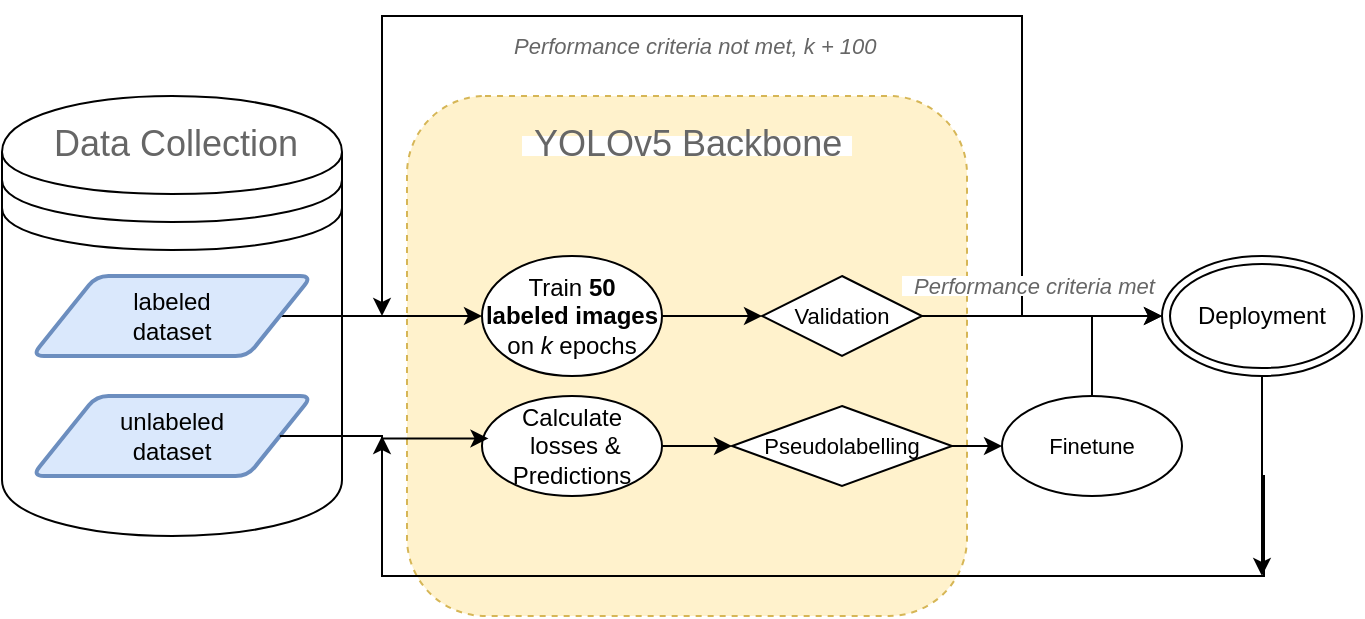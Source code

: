 <mxfile version="26.1.3">
  <diagram id="C5RBs43oDa-KdzZeNtuy" name="Page-1">
    <mxGraphModel dx="899" dy="611" grid="1" gridSize="10" guides="1" tooltips="1" connect="1" arrows="1" fold="1" page="1" pageScale="1" pageWidth="827" pageHeight="1169" math="0" shadow="0">
      <root>
        <mxCell id="WIyWlLk6GJQsqaUBKTNV-0" />
        <mxCell id="WIyWlLk6GJQsqaUBKTNV-1" parent="WIyWlLk6GJQsqaUBKTNV-0" />
        <mxCell id="Z9IdiXqcKFqbgxGSd83J-43" value="" style="rounded=1;whiteSpace=wrap;html=1;fillColor=#fff2cc;strokeColor=#d6b656;dashed=1;" vertex="1" parent="WIyWlLk6GJQsqaUBKTNV-1">
          <mxGeometry x="312.5" y="200" width="280" height="260" as="geometry" />
        </mxCell>
        <mxCell id="Z9IdiXqcKFqbgxGSd83J-2" value="" style="shape=datastore;whiteSpace=wrap;html=1;" vertex="1" parent="WIyWlLk6GJQsqaUBKTNV-1">
          <mxGeometry x="110" y="200" width="170" height="220" as="geometry" />
        </mxCell>
        <mxCell id="Z9IdiXqcKFqbgxGSd83J-14" style="edgeStyle=orthogonalEdgeStyle;rounded=0;orthogonalLoop=1;jettySize=auto;html=1;exitX=1;exitY=0.5;exitDx=0;exitDy=0;" edge="1" parent="WIyWlLk6GJQsqaUBKTNV-1" source="Z9IdiXqcKFqbgxGSd83J-3" target="Z9IdiXqcKFqbgxGSd83J-15">
          <mxGeometry relative="1" as="geometry">
            <mxPoint x="350" y="310" as="targetPoint" />
          </mxGeometry>
        </mxCell>
        <mxCell id="Z9IdiXqcKFqbgxGSd83J-3" value="labeled&lt;div&gt;dataset&lt;/div&gt;" style="shape=parallelogram;html=1;strokeWidth=2;perimeter=parallelogramPerimeter;whiteSpace=wrap;rounded=1;arcSize=12;size=0.23;fillColor=#dae8fc;strokeColor=#6c8ebf;" vertex="1" parent="WIyWlLk6GJQsqaUBKTNV-1">
          <mxGeometry x="125" y="290" width="140" height="40" as="geometry" />
        </mxCell>
        <mxCell id="Z9IdiXqcKFqbgxGSd83J-4" value="unlabeled&lt;div&gt;dataset&lt;/div&gt;" style="shape=parallelogram;html=1;strokeWidth=2;perimeter=parallelogramPerimeter;whiteSpace=wrap;rounded=1;arcSize=12;size=0.23;fillColor=#dae8fc;strokeColor=#6c8ebf;" vertex="1" parent="WIyWlLk6GJQsqaUBKTNV-1">
          <mxGeometry x="125" y="350" width="140" height="40" as="geometry" />
        </mxCell>
        <mxCell id="Z9IdiXqcKFqbgxGSd83J-5" value="&lt;div style=&quot;&quot;&gt;&lt;font style=&quot;font-size: 18px;&quot;&gt;Data Collection&lt;/font&gt;&lt;/div&gt;" style="strokeWidth=1;shadow=0;dashed=0;align=center;html=1;shape=mxgraph.mockup.text.textBox;fontColor=#666666;align=left;fontSize=17;spacingLeft=4;spacingTop=-3;whiteSpace=wrap;strokeColor=none;mainText=" vertex="1" parent="WIyWlLk6GJQsqaUBKTNV-1">
          <mxGeometry x="130" y="220" width="130" height="10" as="geometry" />
        </mxCell>
        <mxCell id="Z9IdiXqcKFqbgxGSd83J-9" value="&lt;div style=&quot;&quot;&gt;&lt;font style=&quot;font-size: 18px;&quot;&gt;YOLOv5 Backbone&lt;/font&gt;&lt;/div&gt;" style="strokeWidth=1;shadow=0;dashed=0;align=center;html=1;shape=mxgraph.mockup.text.textBox;fontColor=#666666;align=left;fontSize=17;spacingLeft=4;spacingTop=-3;whiteSpace=wrap;strokeColor=none;mainText=" vertex="1" parent="WIyWlLk6GJQsqaUBKTNV-1">
          <mxGeometry x="370" y="220" width="165" height="10" as="geometry" />
        </mxCell>
        <mxCell id="Z9IdiXqcKFqbgxGSd83J-19" value="" style="edgeStyle=orthogonalEdgeStyle;rounded=0;orthogonalLoop=1;jettySize=auto;html=1;" edge="1" parent="WIyWlLk6GJQsqaUBKTNV-1" source="Z9IdiXqcKFqbgxGSd83J-15" target="Z9IdiXqcKFqbgxGSd83J-18">
          <mxGeometry relative="1" as="geometry" />
        </mxCell>
        <mxCell id="Z9IdiXqcKFqbgxGSd83J-15" value="Train &lt;b&gt;50 labeled images &lt;/b&gt;on &lt;i&gt;k&lt;/i&gt; epochs" style="shape=ellipse;html=1;dashed=0;whiteSpace=wrap;perimeter=ellipsePerimeter;" vertex="1" parent="WIyWlLk6GJQsqaUBKTNV-1">
          <mxGeometry x="350" y="280" width="90" height="60" as="geometry" />
        </mxCell>
        <mxCell id="Z9IdiXqcKFqbgxGSd83J-21" value="" style="edgeStyle=orthogonalEdgeStyle;rounded=0;orthogonalLoop=1;jettySize=auto;html=1;" edge="1" parent="WIyWlLk6GJQsqaUBKTNV-1" source="Z9IdiXqcKFqbgxGSd83J-18">
          <mxGeometry relative="1" as="geometry">
            <mxPoint x="300" y="310" as="targetPoint" />
            <Array as="points">
              <mxPoint x="620" y="310" />
              <mxPoint x="620" y="160" />
              <mxPoint x="300" y="160" />
            </Array>
          </mxGeometry>
        </mxCell>
        <mxCell id="Z9IdiXqcKFqbgxGSd83J-23" style="edgeStyle=orthogonalEdgeStyle;rounded=0;orthogonalLoop=1;jettySize=auto;html=1;" edge="1" parent="WIyWlLk6GJQsqaUBKTNV-1" source="Z9IdiXqcKFqbgxGSd83J-18">
          <mxGeometry relative="1" as="geometry">
            <mxPoint x="690" y="310" as="targetPoint" />
          </mxGeometry>
        </mxCell>
        <mxCell id="Z9IdiXqcKFqbgxGSd83J-18" value="&lt;font style=&quot;font-size: 11px;&quot;&gt;Validation&lt;/font&gt;" style="rhombus;whiteSpace=wrap;html=1;dashed=0;" vertex="1" parent="WIyWlLk6GJQsqaUBKTNV-1">
          <mxGeometry x="490" y="290" width="80" height="40" as="geometry" />
        </mxCell>
        <mxCell id="Z9IdiXqcKFqbgxGSd83J-22" value="&lt;div style=&quot;&quot;&gt;&lt;font style=&quot;font-size: 11px;&quot;&gt;&lt;i&gt;Performance criteria not met, k + 100&lt;/i&gt;&lt;/font&gt;&lt;/div&gt;" style="strokeWidth=1;shadow=0;dashed=0;align=center;html=1;shape=mxgraph.mockup.text.textBox;fontColor=#666666;align=left;fontSize=17;spacingLeft=4;spacingTop=-3;whiteSpace=wrap;strokeColor=none;mainText=" vertex="1" parent="WIyWlLk6GJQsqaUBKTNV-1">
          <mxGeometry x="360" y="170" width="200" height="10" as="geometry" />
        </mxCell>
        <mxCell id="Z9IdiXqcKFqbgxGSd83J-25" value="&lt;div style=&quot;&quot;&gt;&lt;font style=&quot;font-size: 11px;&quot;&gt;&lt;i&gt;Performance criteria met&lt;/i&gt;&lt;/font&gt;&lt;/div&gt;" style="strokeWidth=1;shadow=0;dashed=0;align=center;html=1;shape=mxgraph.mockup.text.textBox;fontColor=#666666;align=left;fontSize=17;spacingLeft=4;spacingTop=-3;whiteSpace=wrap;strokeColor=none;mainText=" vertex="1" parent="WIyWlLk6GJQsqaUBKTNV-1">
          <mxGeometry x="560" y="290" width="130" height="10" as="geometry" />
        </mxCell>
        <mxCell id="Z9IdiXqcKFqbgxGSd83J-28" style="edgeStyle=orthogonalEdgeStyle;rounded=0;orthogonalLoop=1;jettySize=auto;html=1;" edge="1" parent="WIyWlLk6GJQsqaUBKTNV-1" source="Z9IdiXqcKFqbgxGSd83J-26">
          <mxGeometry relative="1" as="geometry">
            <mxPoint x="740" y="440" as="targetPoint" />
          </mxGeometry>
        </mxCell>
        <mxCell id="Z9IdiXqcKFqbgxGSd83J-26" value="Deployment" style="ellipse;shape=doubleEllipse;whiteSpace=wrap;html=1;" vertex="1" parent="WIyWlLk6GJQsqaUBKTNV-1">
          <mxGeometry x="690" y="280" width="100" height="60" as="geometry" />
        </mxCell>
        <mxCell id="Z9IdiXqcKFqbgxGSd83J-29" style="edgeStyle=orthogonalEdgeStyle;rounded=0;orthogonalLoop=1;jettySize=auto;html=1;" edge="1" parent="WIyWlLk6GJQsqaUBKTNV-1" source="Z9IdiXqcKFqbgxGSd83J-26">
          <mxGeometry relative="1" as="geometry">
            <mxPoint x="300" y="370" as="targetPoint" />
            <mxPoint x="740" y="340" as="sourcePoint" />
            <Array as="points">
              <mxPoint x="740" y="390" />
              <mxPoint x="741" y="390" />
              <mxPoint x="741" y="440" />
              <mxPoint x="300" y="440" />
              <mxPoint x="300" y="370" />
            </Array>
          </mxGeometry>
        </mxCell>
        <mxCell id="Z9IdiXqcKFqbgxGSd83J-36" value="" style="edgeStyle=orthogonalEdgeStyle;rounded=0;orthogonalLoop=1;jettySize=auto;html=1;" edge="1" parent="WIyWlLk6GJQsqaUBKTNV-1" source="Z9IdiXqcKFqbgxGSd83J-30" target="Z9IdiXqcKFqbgxGSd83J-35">
          <mxGeometry relative="1" as="geometry" />
        </mxCell>
        <mxCell id="Z9IdiXqcKFqbgxGSd83J-30" value="Calculate &amp;nbsp;losses &amp;amp; Predictions" style="shape=ellipse;html=1;dashed=0;whiteSpace=wrap;perimeter=ellipsePerimeter;" vertex="1" parent="WIyWlLk6GJQsqaUBKTNV-1">
          <mxGeometry x="350" y="350" width="90" height="50" as="geometry" />
        </mxCell>
        <mxCell id="Z9IdiXqcKFqbgxGSd83J-31" style="edgeStyle=orthogonalEdgeStyle;rounded=0;orthogonalLoop=1;jettySize=auto;html=1;exitX=1;exitY=0.5;exitDx=0;exitDy=0;entryX=0.036;entryY=0.424;entryDx=0;entryDy=0;entryPerimeter=0;" edge="1" parent="WIyWlLk6GJQsqaUBKTNV-1" source="Z9IdiXqcKFqbgxGSd83J-4" target="Z9IdiXqcKFqbgxGSd83J-30">
          <mxGeometry relative="1" as="geometry">
            <Array as="points">
              <mxPoint x="300" y="370" />
              <mxPoint x="300" y="371" />
            </Array>
          </mxGeometry>
        </mxCell>
        <mxCell id="Z9IdiXqcKFqbgxGSd83J-40" value="" style="edgeStyle=orthogonalEdgeStyle;rounded=0;orthogonalLoop=1;jettySize=auto;html=1;" edge="1" parent="WIyWlLk6GJQsqaUBKTNV-1" source="Z9IdiXqcKFqbgxGSd83J-35" target="Z9IdiXqcKFqbgxGSd83J-39">
          <mxGeometry relative="1" as="geometry" />
        </mxCell>
        <mxCell id="Z9IdiXqcKFqbgxGSd83J-35" value="&lt;font style=&quot;font-size: 11px;&quot;&gt;Pseudo&lt;/font&gt;&lt;span style=&quot;font-size: 11px;&quot;&gt;labelling&lt;/span&gt;" style="rhombus;whiteSpace=wrap;html=1;" vertex="1" parent="WIyWlLk6GJQsqaUBKTNV-1">
          <mxGeometry x="475" y="355" width="110" height="40" as="geometry" />
        </mxCell>
        <mxCell id="Z9IdiXqcKFqbgxGSd83J-42" style="edgeStyle=orthogonalEdgeStyle;rounded=0;orthogonalLoop=1;jettySize=auto;html=1;exitX=0.5;exitY=0;exitDx=0;exitDy=0;entryX=0;entryY=0.5;entryDx=0;entryDy=0;" edge="1" parent="WIyWlLk6GJQsqaUBKTNV-1" source="Z9IdiXqcKFqbgxGSd83J-39" target="Z9IdiXqcKFqbgxGSd83J-26">
          <mxGeometry relative="1" as="geometry" />
        </mxCell>
        <mxCell id="Z9IdiXqcKFqbgxGSd83J-39" value="&lt;font style=&quot;font-size: 11px;&quot;&gt;Finetune&lt;/font&gt;" style="shape=ellipse;html=1;dashed=0;whiteSpace=wrap;perimeter=ellipsePerimeter;" vertex="1" parent="WIyWlLk6GJQsqaUBKTNV-1">
          <mxGeometry x="610" y="350" width="90" height="50" as="geometry" />
        </mxCell>
      </root>
    </mxGraphModel>
  </diagram>
</mxfile>
